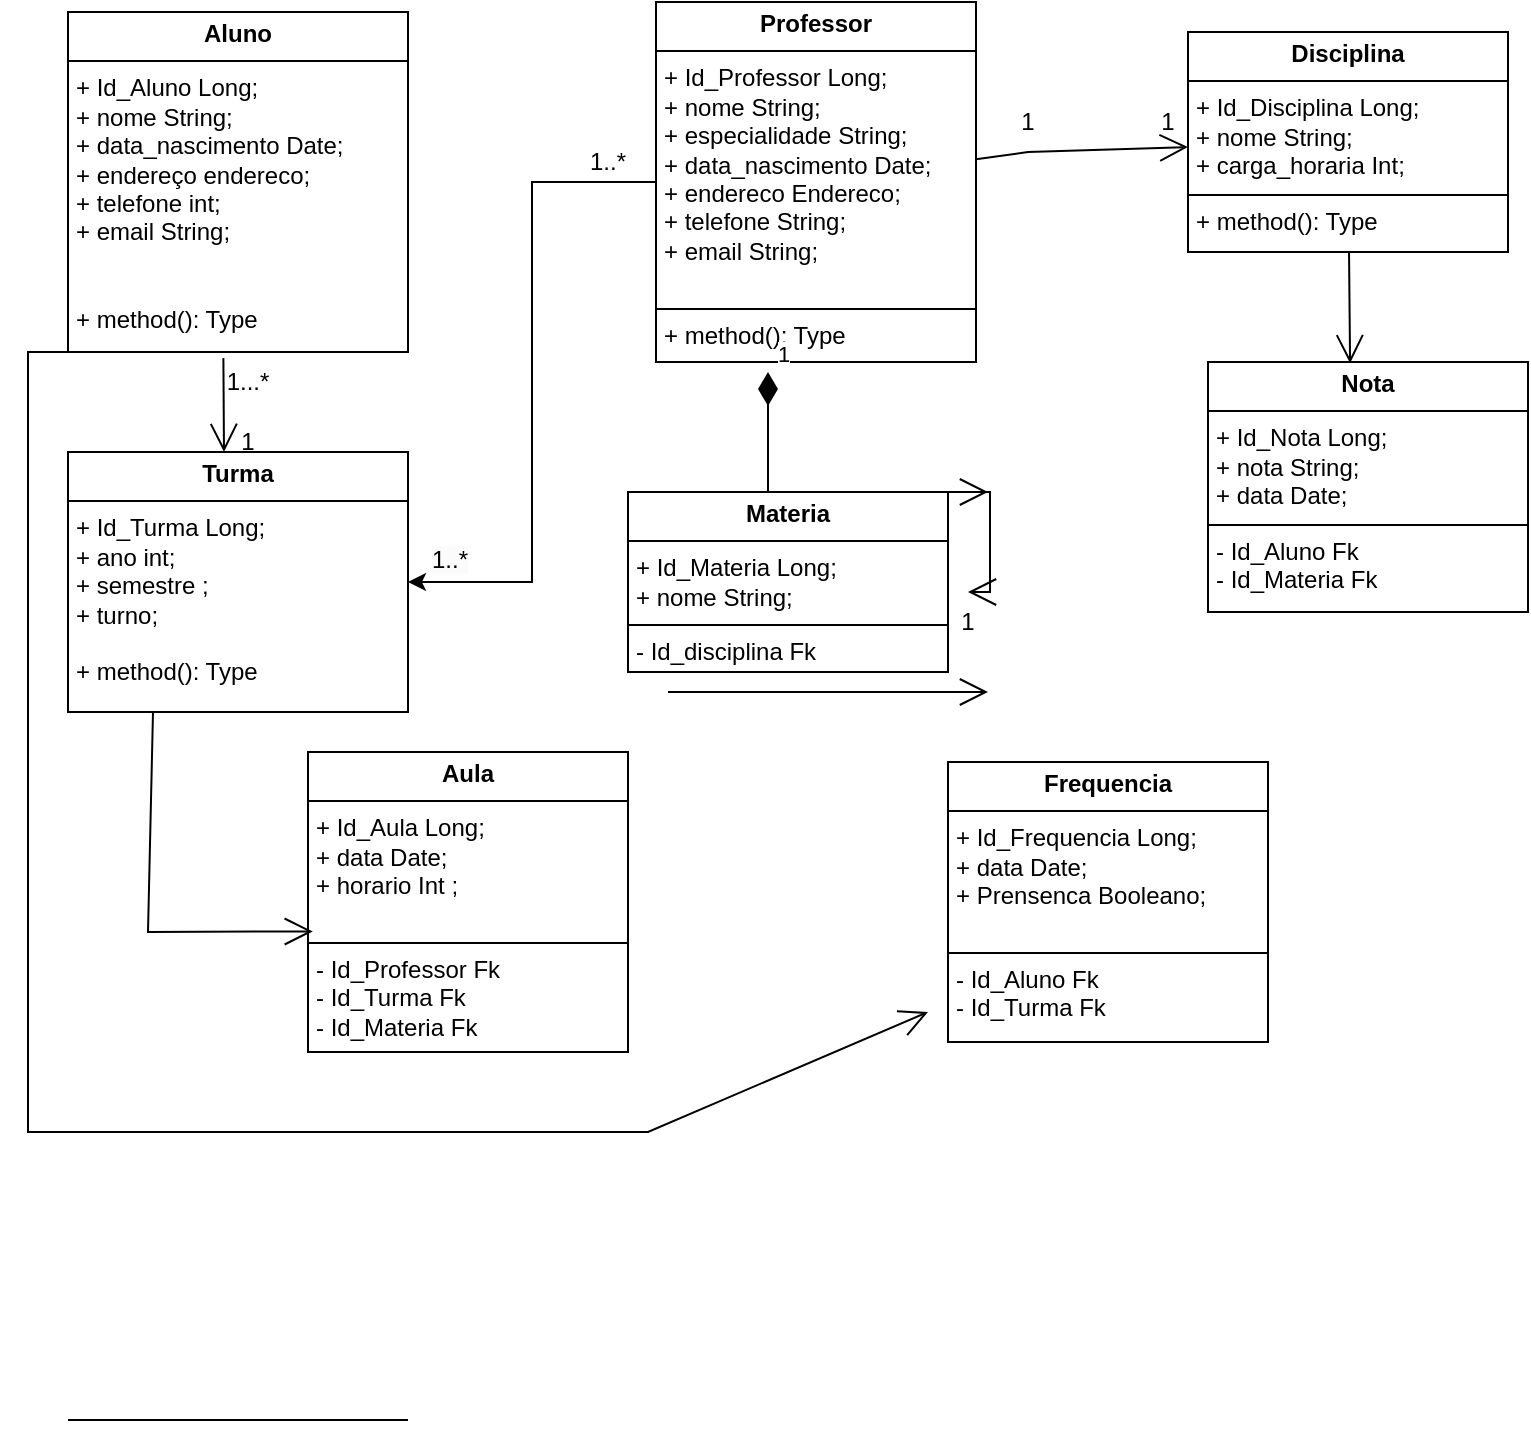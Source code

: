 <mxfile version="25.0.3" pages="2">
  <diagram id="C5RBs43oDa-KdzZeNtuy" name="Page-1">
    <mxGraphModel dx="1246" dy="1615" grid="1" gridSize="10" guides="1" tooltips="1" connect="1" arrows="1" fold="1" page="1" pageScale="1" pageWidth="827" pageHeight="1169" math="0" shadow="0">
      <root>
        <mxCell id="WIyWlLk6GJQsqaUBKTNV-0" />
        <mxCell id="WIyWlLk6GJQsqaUBKTNV-1" parent="WIyWlLk6GJQsqaUBKTNV-0" />
        <mxCell id="83bJAywixAZRbX3kfel_-18" value="&lt;p style=&quot;margin:0px;margin-top:4px;text-align:center;&quot;&gt;&lt;b&gt;Aluno&lt;/b&gt;&lt;/p&gt;&lt;hr size=&quot;1&quot; style=&quot;border-style:solid;&quot;&gt;&lt;p style=&quot;margin:0px;margin-left:4px;&quot;&gt;+ Id_Aluno Long;&lt;/p&gt;&lt;p style=&quot;margin:0px;margin-left:4px;&quot;&gt;+ nome String;&lt;/p&gt;&lt;p style=&quot;margin:0px;margin-left:4px;&quot;&gt;+ data_nascimento Date;&lt;/p&gt;&lt;p style=&quot;margin:0px;margin-left:4px;&quot;&gt;+ endereço endereco;&lt;/p&gt;&lt;p style=&quot;margin:0px;margin-left:4px;&quot;&gt;+ telefone int;&lt;/p&gt;&lt;p style=&quot;margin:0px;margin-left:4px;&quot;&gt;+ email String;&lt;/p&gt;&lt;p style=&quot;margin:0px;margin-left:4px;&quot;&gt;&lt;/p&gt;&lt;p style=&quot;margin:0px;margin-left:4px;&quot;&gt;&lt;br&gt;&lt;/p&gt;&lt;p style=&quot;margin:0px;margin-left:4px;&quot;&gt;&lt;br&gt;&lt;/p&gt;&lt;p style=&quot;margin:0px;margin-left:4px;&quot;&gt;+ method(): Type&lt;/p&gt;" style="verticalAlign=top;align=left;overflow=fill;html=1;whiteSpace=wrap;" vertex="1" parent="WIyWlLk6GJQsqaUBKTNV-1">
          <mxGeometry x="40" y="-980" width="170" height="170" as="geometry" />
        </mxCell>
        <mxCell id="kbw1sI_OEsNjJUL1teq9-6" style="edgeStyle=orthogonalEdgeStyle;rounded=0;orthogonalLoop=1;jettySize=auto;html=1;entryX=1;entryY=0.5;entryDx=0;entryDy=0;" edge="1" parent="WIyWlLk6GJQsqaUBKTNV-1" source="83bJAywixAZRbX3kfel_-19" target="83bJAywixAZRbX3kfel_-22">
          <mxGeometry relative="1" as="geometry" />
        </mxCell>
        <mxCell id="83bJAywixAZRbX3kfel_-19" value="&lt;p style=&quot;margin:0px;margin-top:4px;text-align:center;&quot;&gt;&lt;b&gt;Professor&lt;/b&gt;&lt;/p&gt;&lt;hr size=&quot;1&quot; style=&quot;border-style:solid;&quot;&gt;&lt;p style=&quot;margin:0px;margin-left:4px;&quot;&gt;+ Id_Professor Long;&lt;/p&gt;&lt;p style=&quot;margin:0px;margin-left:4px;&quot;&gt;+ nome String;&lt;/p&gt;&lt;p style=&quot;margin:0px;margin-left:4px;&quot;&gt;+ especialidade String;&lt;/p&gt;&lt;p style=&quot;margin:0px;margin-left:4px;&quot;&gt;+ data_nascimento Date;&lt;/p&gt;&lt;p style=&quot;margin:0px;margin-left:4px;&quot;&gt;+ endereco Endereco;&lt;/p&gt;&lt;p style=&quot;margin:0px;margin-left:4px;&quot;&gt;+ telefone String;&lt;/p&gt;&lt;p style=&quot;margin:0px;margin-left:4px;&quot;&gt;+ email String;&lt;/p&gt;&lt;p style=&quot;margin:0px;margin-left:4px;&quot;&gt;&lt;br&gt;&lt;/p&gt;&lt;hr size=&quot;1&quot; style=&quot;border-style:solid;&quot;&gt;&lt;p style=&quot;margin:0px;margin-left:4px;&quot;&gt;+ method(): Type&lt;/p&gt;" style="verticalAlign=top;align=left;overflow=fill;html=1;whiteSpace=wrap;" vertex="1" parent="WIyWlLk6GJQsqaUBKTNV-1">
          <mxGeometry x="334" y="-985" width="160" height="180" as="geometry" />
        </mxCell>
        <mxCell id="83bJAywixAZRbX3kfel_-20" value="" style="line;strokeWidth=1;fillColor=none;align=left;verticalAlign=middle;spacingTop=-1;spacingLeft=3;spacingRight=3;rotatable=0;labelPosition=right;points=[];portConstraint=eastwest;strokeColor=inherit;" vertex="1" parent="WIyWlLk6GJQsqaUBKTNV-1">
          <mxGeometry x="40" y="-280" width="170" height="8" as="geometry" />
        </mxCell>
        <mxCell id="83bJAywixAZRbX3kfel_-21" value="&lt;p style=&quot;margin:0px;margin-top:4px;text-align:center;&quot;&gt;&lt;b&gt;Disciplina&lt;/b&gt;&lt;/p&gt;&lt;hr size=&quot;1&quot; style=&quot;border-style:solid;&quot;&gt;&lt;p style=&quot;margin:0px;margin-left:4px;&quot;&gt;+ Id_Disciplina Long;&lt;/p&gt;&lt;p style=&quot;margin:0px;margin-left:4px;&quot;&gt;+ nome String;&lt;/p&gt;&lt;p style=&quot;margin:0px;margin-left:4px;&quot;&gt;+ carga_horaria Int;&lt;/p&gt;&lt;hr size=&quot;1&quot; style=&quot;border-style:solid;&quot;&gt;&lt;p style=&quot;margin:0px;margin-left:4px;&quot;&gt;+ method(): Type&lt;/p&gt;" style="verticalAlign=top;align=left;overflow=fill;html=1;whiteSpace=wrap;" vertex="1" parent="WIyWlLk6GJQsqaUBKTNV-1">
          <mxGeometry x="600" y="-970" width="160" height="110" as="geometry" />
        </mxCell>
        <mxCell id="83bJAywixAZRbX3kfel_-22" value="&lt;p style=&quot;margin:0px;margin-top:4px;text-align:center;&quot;&gt;&lt;b&gt;Turma&lt;/b&gt;&lt;/p&gt;&lt;hr size=&quot;1&quot; style=&quot;border-style:solid;&quot;&gt;&lt;p style=&quot;margin:0px;margin-left:4px;&quot;&gt;+ Id_Turma Long;&lt;/p&gt;&lt;p style=&quot;margin:0px;margin-left:4px;&quot;&gt;+ ano int;&lt;/p&gt;&lt;p style=&quot;margin:0px;margin-left:4px;&quot;&gt;+ semestre ;&lt;/p&gt;&lt;p style=&quot;margin:0px;margin-left:4px;&quot;&gt;+ turno;&lt;/p&gt;&lt;p style=&quot;margin:0px;margin-left:4px;&quot;&gt;&lt;br&gt;&lt;/p&gt;&lt;p style=&quot;margin:0px;margin-left:4px;&quot;&gt;+ method(): Type&lt;/p&gt;" style="verticalAlign=top;align=left;overflow=fill;html=1;whiteSpace=wrap;" vertex="1" parent="WIyWlLk6GJQsqaUBKTNV-1">
          <mxGeometry x="40" y="-760" width="170" height="130" as="geometry" />
        </mxCell>
        <mxCell id="83bJAywixAZRbX3kfel_-23" value="&lt;p style=&quot;margin:0px;margin-top:4px;text-align:center;&quot;&gt;&lt;b&gt;Materia&lt;/b&gt;&lt;/p&gt;&lt;hr size=&quot;1&quot; style=&quot;border-style:solid;&quot;&gt;&lt;p style=&quot;margin:0px;margin-left:4px;&quot;&gt;+ Id_Materia Long;&lt;/p&gt;&lt;p style=&quot;margin:0px;margin-left:4px;&quot;&gt;+ nome String;&lt;/p&gt;&lt;hr size=&quot;1&quot; style=&quot;border-style:solid;&quot;&gt;&lt;p style=&quot;margin:0px;margin-left:4px;&quot;&gt;- Id_disciplina Fk&lt;/p&gt;" style="verticalAlign=top;align=left;overflow=fill;html=1;whiteSpace=wrap;" vertex="1" parent="WIyWlLk6GJQsqaUBKTNV-1">
          <mxGeometry x="320" y="-740" width="160" height="90" as="geometry" />
        </mxCell>
        <mxCell id="83bJAywixAZRbX3kfel_-24" value="&lt;p style=&quot;margin:0px;margin-top:4px;text-align:center;&quot;&gt;&lt;b&gt;Nota&lt;/b&gt;&lt;/p&gt;&lt;hr size=&quot;1&quot; style=&quot;border-style:solid;&quot;&gt;&lt;p style=&quot;margin:0px;margin-left:4px;&quot;&gt;+ Id_Nota Long;&lt;/p&gt;&lt;p style=&quot;margin:0px;margin-left:4px;&quot;&gt;+ nota String;&lt;/p&gt;&lt;p style=&quot;margin:0px;margin-left:4px;&quot;&gt;+ data Date;&lt;/p&gt;&lt;hr size=&quot;1&quot; style=&quot;border-style:solid;&quot;&gt;&lt;p style=&quot;margin:0px;margin-left:4px;&quot;&gt;- Id_Aluno Fk&lt;/p&gt;&lt;p style=&quot;margin:0px;margin-left:4px;&quot;&gt;- Id_Materia Fk&lt;/p&gt;" style="verticalAlign=top;align=left;overflow=fill;html=1;whiteSpace=wrap;" vertex="1" parent="WIyWlLk6GJQsqaUBKTNV-1">
          <mxGeometry x="610" y="-805" width="160" height="125" as="geometry" />
        </mxCell>
        <mxCell id="83bJAywixAZRbX3kfel_-25" value="&lt;p style=&quot;margin:0px;margin-top:4px;text-align:center;&quot;&gt;&lt;b&gt;Frequencia&lt;/b&gt;&lt;/p&gt;&lt;hr size=&quot;1&quot; style=&quot;border-style:solid;&quot;&gt;&lt;p style=&quot;margin:0px;margin-left:4px;&quot;&gt;+ Id_Frequencia Long;&lt;/p&gt;&lt;p style=&quot;margin:0px;margin-left:4px;&quot;&gt;&lt;span style=&quot;background-color: initial;&quot;&gt;+ data Date;&lt;/span&gt;&lt;/p&gt;&lt;p style=&quot;margin: 0px 0px 0px 4px;&quot;&gt;+ Prensenca Booleano;&lt;/p&gt;&lt;div&gt;&lt;br&gt;&lt;/div&gt;&lt;hr size=&quot;1&quot; style=&quot;border-style:solid;&quot;&gt;&lt;p style=&quot;margin:0px;margin-left:4px;&quot;&gt;- Id_Aluno Fk&lt;/p&gt;&lt;p style=&quot;margin:0px;margin-left:4px;&quot;&gt;- Id_Turma Fk&lt;/p&gt;&lt;p style=&quot;margin:0px;margin-left:4px;&quot;&gt;&lt;br&gt;&lt;/p&gt;" style="verticalAlign=top;align=left;overflow=fill;html=1;whiteSpace=wrap;" vertex="1" parent="WIyWlLk6GJQsqaUBKTNV-1">
          <mxGeometry x="480" y="-605" width="160" height="140" as="geometry" />
        </mxCell>
        <mxCell id="83bJAywixAZRbX3kfel_-26" value="&lt;p style=&quot;margin:0px;margin-top:4px;text-align:center;&quot;&gt;&lt;b&gt;Aula&lt;/b&gt;&lt;/p&gt;&lt;hr size=&quot;1&quot; style=&quot;border-style:solid;&quot;&gt;&lt;p style=&quot;margin:0px;margin-left:4px;&quot;&gt;+ Id_Aula Long;&lt;/p&gt;&lt;p style=&quot;margin:0px;margin-left:4px;&quot;&gt;&lt;span style=&quot;background-color: initial;&quot;&gt;+ data Date;&lt;/span&gt;&lt;/p&gt;&lt;p style=&quot;margin: 0px 0px 0px 4px;&quot;&gt;+ horario Int ;&lt;/p&gt;&lt;div&gt;&lt;br&gt;&lt;/div&gt;&lt;hr size=&quot;1&quot; style=&quot;border-style:solid;&quot;&gt;&lt;p style=&quot;margin:0px;margin-left:4px;&quot;&gt;- Id_Professor Fk&lt;/p&gt;&lt;p style=&quot;margin:0px;margin-left:4px;&quot;&gt;- Id_Turma Fk&lt;/p&gt;&lt;p style=&quot;margin: 0px 0px 0px 4px;&quot;&gt;- Id_Materia Fk&lt;/p&gt;&lt;p style=&quot;margin: 0px 0px 0px 4px;&quot;&gt;&lt;br&gt;&lt;/p&gt;&lt;p style=&quot;margin:0px;margin-left:4px;&quot;&gt;&lt;br&gt;&lt;/p&gt;" style="verticalAlign=top;align=left;overflow=fill;html=1;whiteSpace=wrap;" vertex="1" parent="WIyWlLk6GJQsqaUBKTNV-1">
          <mxGeometry x="160" y="-610" width="160" height="150" as="geometry" />
        </mxCell>
        <mxCell id="kbw1sI_OEsNjJUL1teq9-1" value="" style="endArrow=open;endFill=1;endSize=12;html=1;rounded=0;exitX=0.457;exitY=1.018;exitDx=0;exitDy=0;exitPerimeter=0;" edge="1" parent="WIyWlLk6GJQsqaUBKTNV-1" source="83bJAywixAZRbX3kfel_-18">
          <mxGeometry width="160" relative="1" as="geometry">
            <mxPoint x="80" y="-830" as="sourcePoint" />
            <mxPoint x="118" y="-760" as="targetPoint" />
          </mxGeometry>
        </mxCell>
        <mxCell id="kbw1sI_OEsNjJUL1teq9-2" value="1...*" style="text;html=1;align=center;verticalAlign=middle;whiteSpace=wrap;rounded=0;" vertex="1" parent="WIyWlLk6GJQsqaUBKTNV-1">
          <mxGeometry x="100" y="-810" width="60" height="30" as="geometry" />
        </mxCell>
        <mxCell id="kbw1sI_OEsNjJUL1teq9-3" value="1" style="text;html=1;align=center;verticalAlign=middle;whiteSpace=wrap;rounded=0;" vertex="1" parent="WIyWlLk6GJQsqaUBKTNV-1">
          <mxGeometry x="100" y="-780" width="60" height="30" as="geometry" />
        </mxCell>
        <mxCell id="kbw1sI_OEsNjJUL1teq9-7" value="1..*" style="text;html=1;align=center;verticalAlign=middle;whiteSpace=wrap;rounded=0;" vertex="1" parent="WIyWlLk6GJQsqaUBKTNV-1">
          <mxGeometry x="280" y="-920" width="60" height="30" as="geometry" />
        </mxCell>
        <mxCell id="kbw1sI_OEsNjJUL1teq9-10" value="&lt;span style=&quot;color: rgb(0, 0, 0); font-family: Helvetica; font-size: 12px; font-style: normal; font-variant-ligatures: normal; font-variant-caps: normal; font-weight: 400; letter-spacing: normal; orphans: 2; text-align: center; text-indent: 0px; text-transform: none; widows: 2; word-spacing: 0px; -webkit-text-stroke-width: 0px; white-space: normal; background-color: rgb(251, 251, 251); text-decoration-thickness: initial; text-decoration-style: initial; text-decoration-color: initial; display: inline !important; float: none;&quot;&gt;1..*&lt;/span&gt;" style="text;whiteSpace=wrap;html=1;" vertex="1" parent="WIyWlLk6GJQsqaUBKTNV-1">
          <mxGeometry x="220" y="-720" width="50" height="40" as="geometry" />
        </mxCell>
        <mxCell id="kbw1sI_OEsNjJUL1teq9-13" value="" style="endArrow=open;endFill=1;endSize=12;html=1;rounded=0;" edge="1" parent="WIyWlLk6GJQsqaUBKTNV-1" source="83bJAywixAZRbX3kfel_-19" target="83bJAywixAZRbX3kfel_-21">
          <mxGeometry width="160" relative="1" as="geometry">
            <mxPoint x="440" y="-910" as="sourcePoint" />
            <mxPoint x="600" y="-910" as="targetPoint" />
            <Array as="points">
              <mxPoint x="520" y="-910" />
            </Array>
          </mxGeometry>
        </mxCell>
        <mxCell id="kbw1sI_OEsNjJUL1teq9-14" value="1" style="text;html=1;align=center;verticalAlign=middle;whiteSpace=wrap;rounded=0;" vertex="1" parent="WIyWlLk6GJQsqaUBKTNV-1">
          <mxGeometry x="490" y="-940" width="60" height="30" as="geometry" />
        </mxCell>
        <mxCell id="kbw1sI_OEsNjJUL1teq9-17" value="1" style="text;html=1;align=center;verticalAlign=middle;whiteSpace=wrap;rounded=0;" vertex="1" parent="WIyWlLk6GJQsqaUBKTNV-1">
          <mxGeometry x="560" y="-940" width="60" height="30" as="geometry" />
        </mxCell>
        <mxCell id="kbw1sI_OEsNjJUL1teq9-21" value="1" style="endArrow=open;html=1;endSize=12;startArrow=diamondThin;startSize=14;startFill=1;edgeStyle=orthogonalEdgeStyle;align=left;verticalAlign=bottom;rounded=0;" edge="1" parent="WIyWlLk6GJQsqaUBKTNV-1">
          <mxGeometry x="-1" y="3" relative="1" as="geometry">
            <mxPoint x="390" y="-800" as="sourcePoint" />
            <mxPoint x="490" y="-690" as="targetPoint" />
            <Array as="points">
              <mxPoint x="390" y="-740" />
              <mxPoint x="501" y="-740" />
            </Array>
          </mxGeometry>
        </mxCell>
        <mxCell id="kbw1sI_OEsNjJUL1teq9-22" value="1" style="text;html=1;align=center;verticalAlign=middle;whiteSpace=wrap;rounded=0;" vertex="1" parent="WIyWlLk6GJQsqaUBKTNV-1">
          <mxGeometry x="460" y="-690" width="60" height="30" as="geometry" />
        </mxCell>
        <mxCell id="kbw1sI_OEsNjJUL1teq9-23" value="" style="endArrow=open;endFill=1;endSize=12;html=1;rounded=0;" edge="1" parent="WIyWlLk6GJQsqaUBKTNV-1">
          <mxGeometry width="160" relative="1" as="geometry">
            <mxPoint x="340" y="-740" as="sourcePoint" />
            <mxPoint x="500" y="-740" as="targetPoint" />
          </mxGeometry>
        </mxCell>
        <mxCell id="kbw1sI_OEsNjJUL1teq9-24" value="" style="endArrow=open;endFill=1;endSize=12;html=1;rounded=0;entryX=0.444;entryY=0.005;entryDx=0;entryDy=0;entryPerimeter=0;" edge="1" parent="WIyWlLk6GJQsqaUBKTNV-1" source="83bJAywixAZRbX3kfel_-21" target="83bJAywixAZRbX3kfel_-24">
          <mxGeometry width="160" relative="1" as="geometry">
            <mxPoint x="620" y="-895.5" as="sourcePoint" />
            <mxPoint x="780" y="-895.5" as="targetPoint" />
          </mxGeometry>
        </mxCell>
        <mxCell id="kbw1sI_OEsNjJUL1teq9-25" value="" style="endArrow=open;endFill=1;endSize=12;html=1;rounded=0;" edge="1" parent="WIyWlLk6GJQsqaUBKTNV-1">
          <mxGeometry width="160" relative="1" as="geometry">
            <mxPoint x="340" y="-640" as="sourcePoint" />
            <mxPoint x="500" y="-640" as="targetPoint" />
          </mxGeometry>
        </mxCell>
        <mxCell id="kbw1sI_OEsNjJUL1teq9-26" value="" style="endArrow=open;endFill=1;endSize=12;html=1;rounded=0;" edge="1" parent="WIyWlLk6GJQsqaUBKTNV-1">
          <mxGeometry width="160" relative="1" as="geometry">
            <mxPoint x="165" y="-810" as="sourcePoint" />
            <mxPoint x="470" y="-480" as="targetPoint" />
            <Array as="points">
              <mxPoint x="20" y="-810" />
              <mxPoint x="20" y="-550" />
              <mxPoint x="20" y="-420" />
              <mxPoint x="330" y="-420" />
            </Array>
          </mxGeometry>
        </mxCell>
        <mxCell id="kbw1sI_OEsNjJUL1teq9-28" value="" style="endArrow=open;endFill=1;endSize=12;html=1;rounded=0;entryX=0.015;entryY=0.598;entryDx=0;entryDy=0;entryPerimeter=0;exitX=0.25;exitY=1;exitDx=0;exitDy=0;" edge="1" parent="WIyWlLk6GJQsqaUBKTNV-1" source="83bJAywixAZRbX3kfel_-22" target="83bJAywixAZRbX3kfel_-26">
          <mxGeometry width="160" relative="1" as="geometry">
            <mxPoint x="50" y="-650" as="sourcePoint" />
            <mxPoint x="210" y="-650" as="targetPoint" />
            <Array as="points">
              <mxPoint x="80" y="-520" />
            </Array>
          </mxGeometry>
        </mxCell>
      </root>
    </mxGraphModel>
  </diagram>
  <diagram id="HcO_WxADQe0msaVQ4fBG" name="Stránka-2">
    <mxGraphModel grid="1" page="1" gridSize="10" guides="1" tooltips="1" connect="1" arrows="1" fold="1" pageScale="1" pageWidth="827" pageHeight="1169" math="0" shadow="0">
      <root>
        <mxCell id="0" />
        <mxCell id="1" parent="0" />
      </root>
    </mxGraphModel>
  </diagram>
</mxfile>
